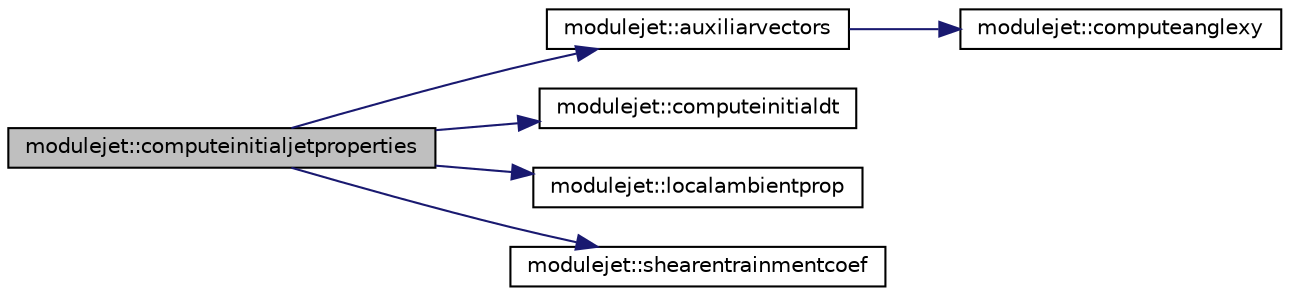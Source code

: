 digraph "modulejet::computeinitialjetproperties"
{
 // LATEX_PDF_SIZE
  edge [fontname="Helvetica",fontsize="10",labelfontname="Helvetica",labelfontsize="10"];
  node [fontname="Helvetica",fontsize="10",shape=record];
  rankdir="LR";
  Node1 [label="modulejet::computeinitialjetproperties",height=0.2,width=0.4,color="black", fillcolor="grey75", style="filled", fontcolor="black",tooltip=" "];
  Node1 -> Node2 [color="midnightblue",fontsize="10",style="solid",fontname="Helvetica"];
  Node2 [label="modulejet::auxiliarvectors",height=0.2,width=0.4,color="black", fillcolor="white", style="filled",URL="$namespacemodulejet.html#a188ea99d96436b044d3ea76f4ddfa467",tooltip=" "];
  Node2 -> Node3 [color="midnightblue",fontsize="10",style="solid",fontname="Helvetica"];
  Node3 [label="modulejet::computeanglexy",height=0.2,width=0.4,color="black", fillcolor="white", style="filled",URL="$namespacemodulejet.html#adbbd50d3810071999488736815c23285",tooltip=" "];
  Node1 -> Node4 [color="midnightblue",fontsize="10",style="solid",fontname="Helvetica"];
  Node4 [label="modulejet::computeinitialdt",height=0.2,width=0.4,color="black", fillcolor="white", style="filled",URL="$namespacemodulejet.html#a0425b9fdbf288a0e893428f44a92b9ea",tooltip=" "];
  Node1 -> Node5 [color="midnightblue",fontsize="10",style="solid",fontname="Helvetica"];
  Node5 [label="modulejet::localambientprop",height=0.2,width=0.4,color="black", fillcolor="white", style="filled",URL="$namespacemodulejet.html#a1eea8311f846796ccfa34a65730c5c55",tooltip=" "];
  Node1 -> Node6 [color="midnightblue",fontsize="10",style="solid",fontname="Helvetica"];
  Node6 [label="modulejet::shearentrainmentcoef",height=0.2,width=0.4,color="black", fillcolor="white", style="filled",URL="$namespacemodulejet.html#afbaba1fae7aab0a9a372600923511fed",tooltip=" "];
}
